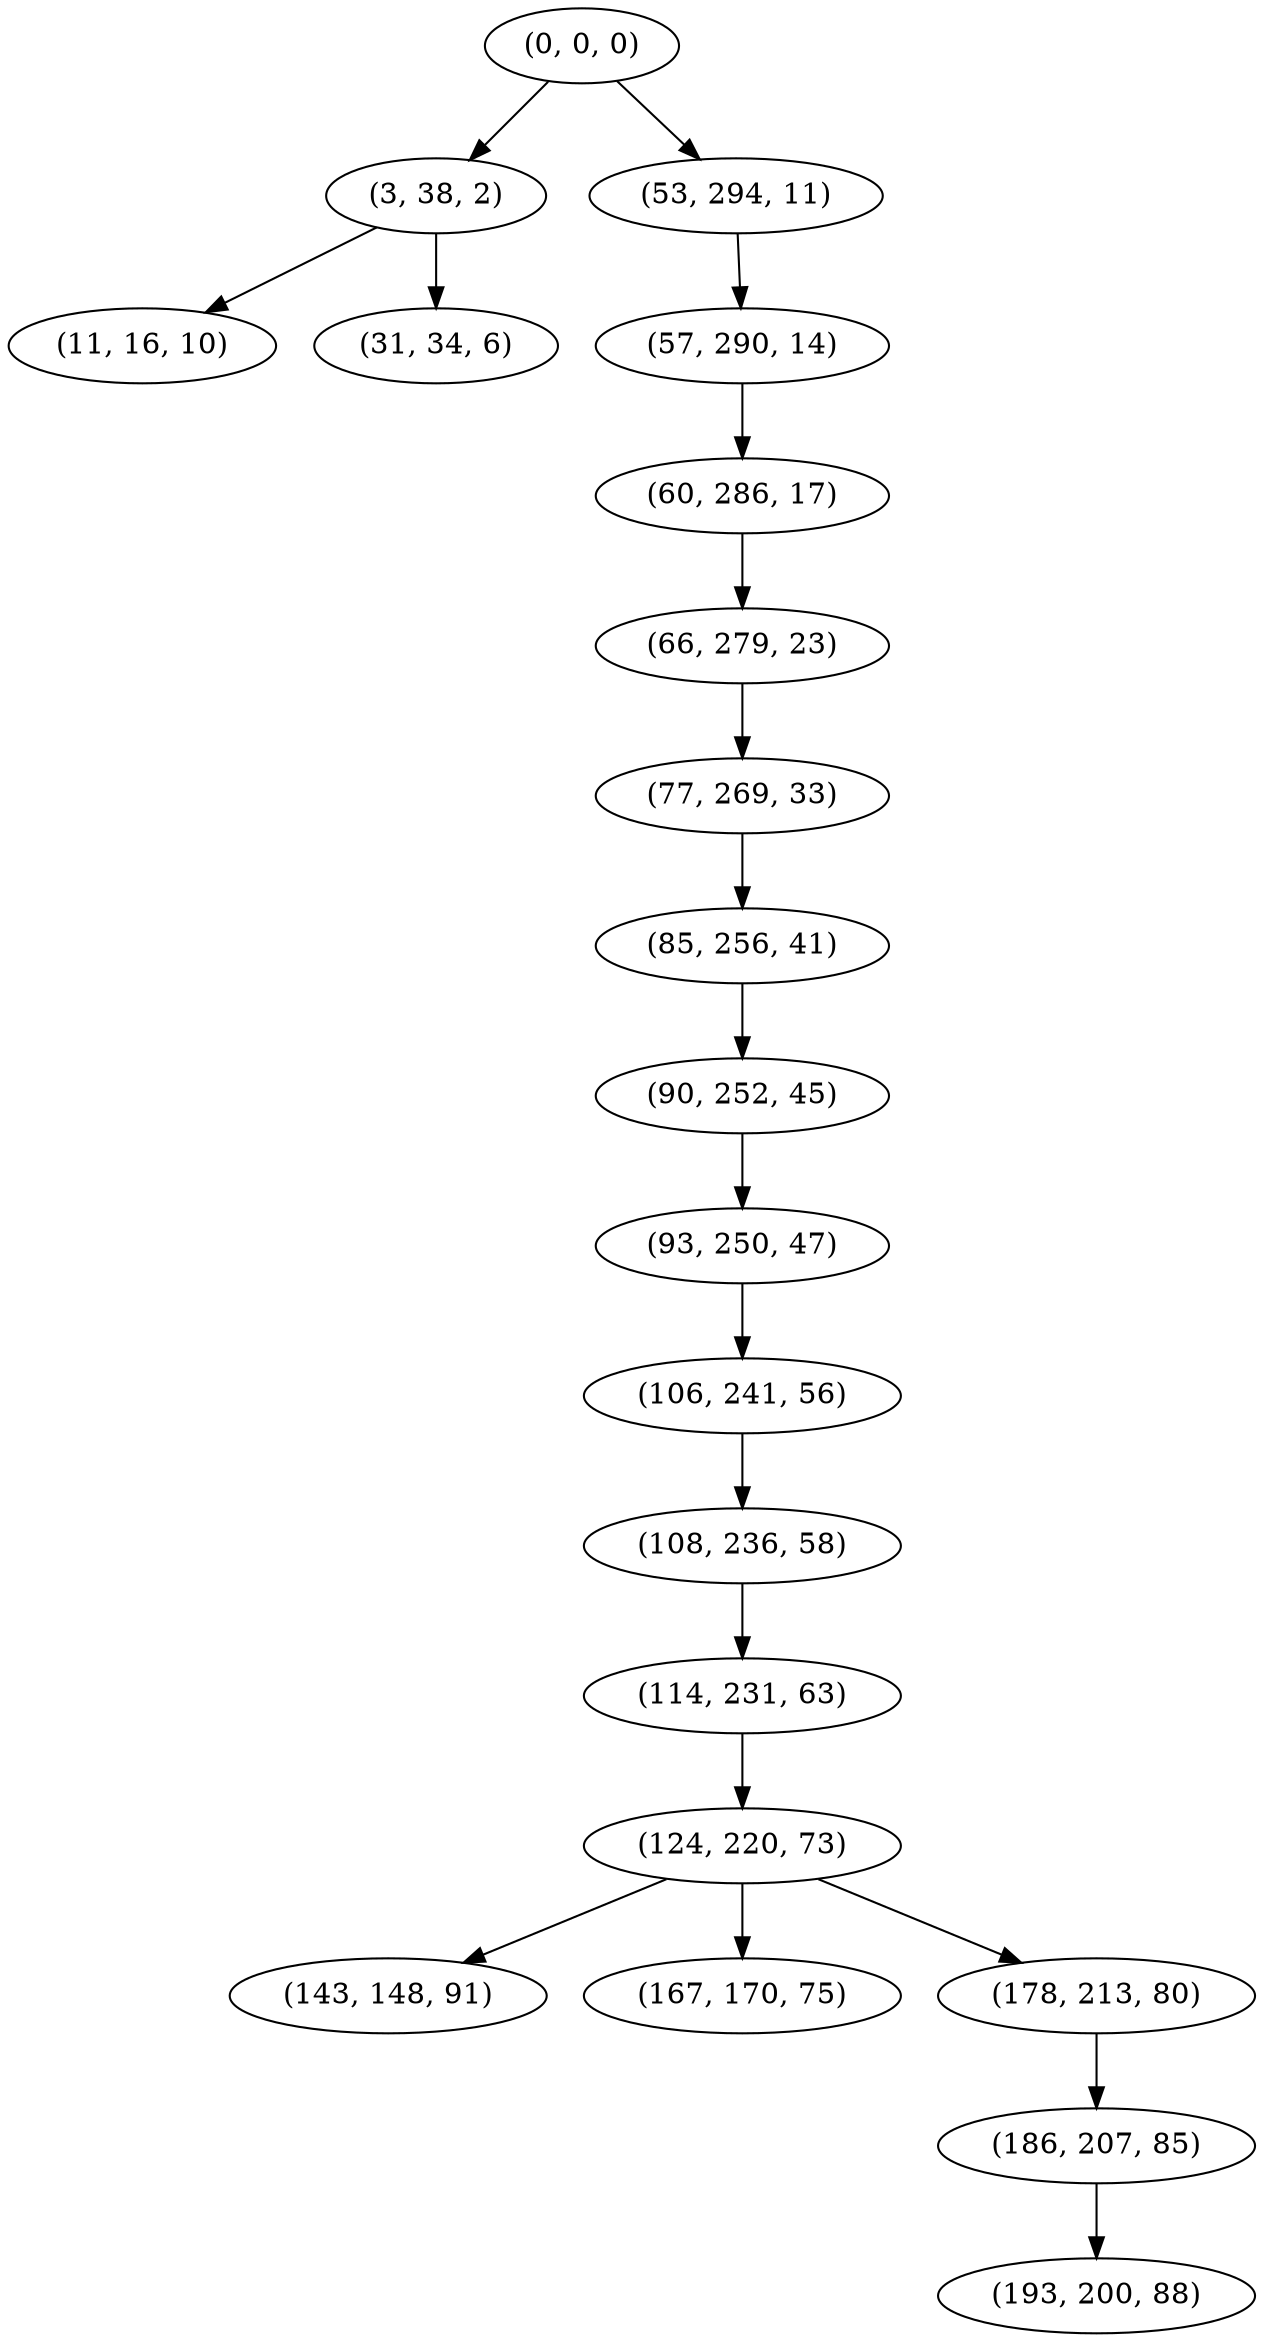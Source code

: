 digraph tree {
    "(0, 0, 0)";
    "(3, 38, 2)";
    "(11, 16, 10)";
    "(31, 34, 6)";
    "(53, 294, 11)";
    "(57, 290, 14)";
    "(60, 286, 17)";
    "(66, 279, 23)";
    "(77, 269, 33)";
    "(85, 256, 41)";
    "(90, 252, 45)";
    "(93, 250, 47)";
    "(106, 241, 56)";
    "(108, 236, 58)";
    "(114, 231, 63)";
    "(124, 220, 73)";
    "(143, 148, 91)";
    "(167, 170, 75)";
    "(178, 213, 80)";
    "(186, 207, 85)";
    "(193, 200, 88)";
    "(0, 0, 0)" -> "(3, 38, 2)";
    "(0, 0, 0)" -> "(53, 294, 11)";
    "(3, 38, 2)" -> "(11, 16, 10)";
    "(3, 38, 2)" -> "(31, 34, 6)";
    "(53, 294, 11)" -> "(57, 290, 14)";
    "(57, 290, 14)" -> "(60, 286, 17)";
    "(60, 286, 17)" -> "(66, 279, 23)";
    "(66, 279, 23)" -> "(77, 269, 33)";
    "(77, 269, 33)" -> "(85, 256, 41)";
    "(85, 256, 41)" -> "(90, 252, 45)";
    "(90, 252, 45)" -> "(93, 250, 47)";
    "(93, 250, 47)" -> "(106, 241, 56)";
    "(106, 241, 56)" -> "(108, 236, 58)";
    "(108, 236, 58)" -> "(114, 231, 63)";
    "(114, 231, 63)" -> "(124, 220, 73)";
    "(124, 220, 73)" -> "(143, 148, 91)";
    "(124, 220, 73)" -> "(167, 170, 75)";
    "(124, 220, 73)" -> "(178, 213, 80)";
    "(178, 213, 80)" -> "(186, 207, 85)";
    "(186, 207, 85)" -> "(193, 200, 88)";
}
